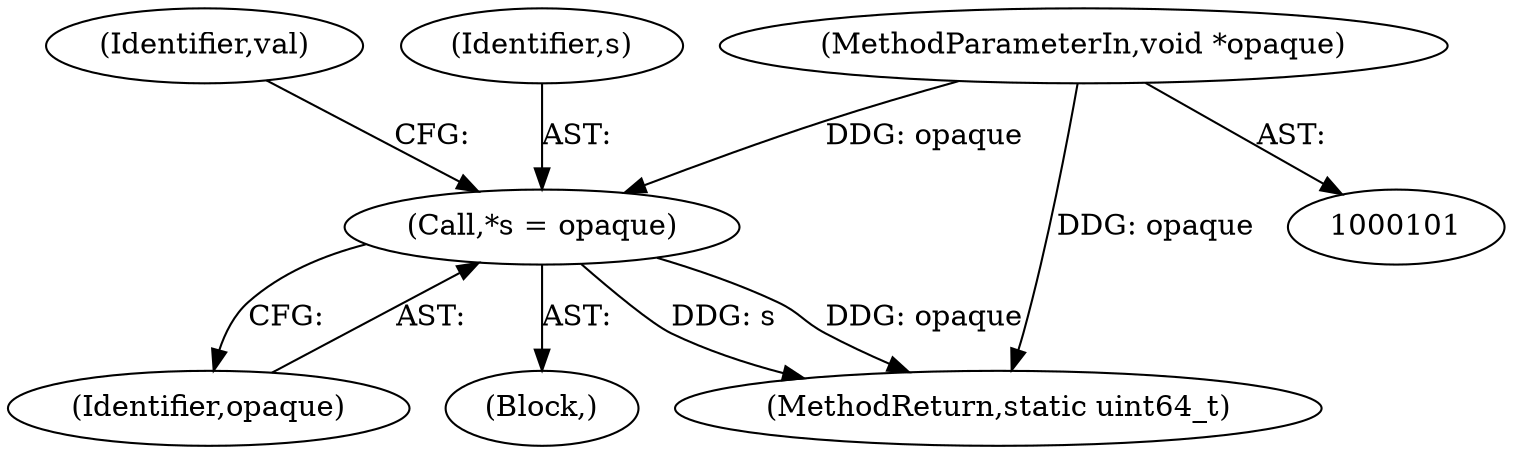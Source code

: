 digraph "0_qemu_fa365d7cd11185237471823a5a33d36765454e16@pointer" {
"1000107" [label="(Call,*s = opaque)"];
"1000102" [label="(MethodParameterIn,void *opaque)"];
"1000102" [label="(MethodParameterIn,void *opaque)"];
"1000107" [label="(Call,*s = opaque)"];
"1000109" [label="(Identifier,opaque)"];
"1000112" [label="(Identifier,val)"];
"1000108" [label="(Identifier,s)"];
"1000105" [label="(Block,)"];
"1000209" [label="(MethodReturn,static uint64_t)"];
"1000107" -> "1000105"  [label="AST: "];
"1000107" -> "1000109"  [label="CFG: "];
"1000108" -> "1000107"  [label="AST: "];
"1000109" -> "1000107"  [label="AST: "];
"1000112" -> "1000107"  [label="CFG: "];
"1000107" -> "1000209"  [label="DDG: s"];
"1000107" -> "1000209"  [label="DDG: opaque"];
"1000102" -> "1000107"  [label="DDG: opaque"];
"1000102" -> "1000101"  [label="AST: "];
"1000102" -> "1000209"  [label="DDG: opaque"];
}
